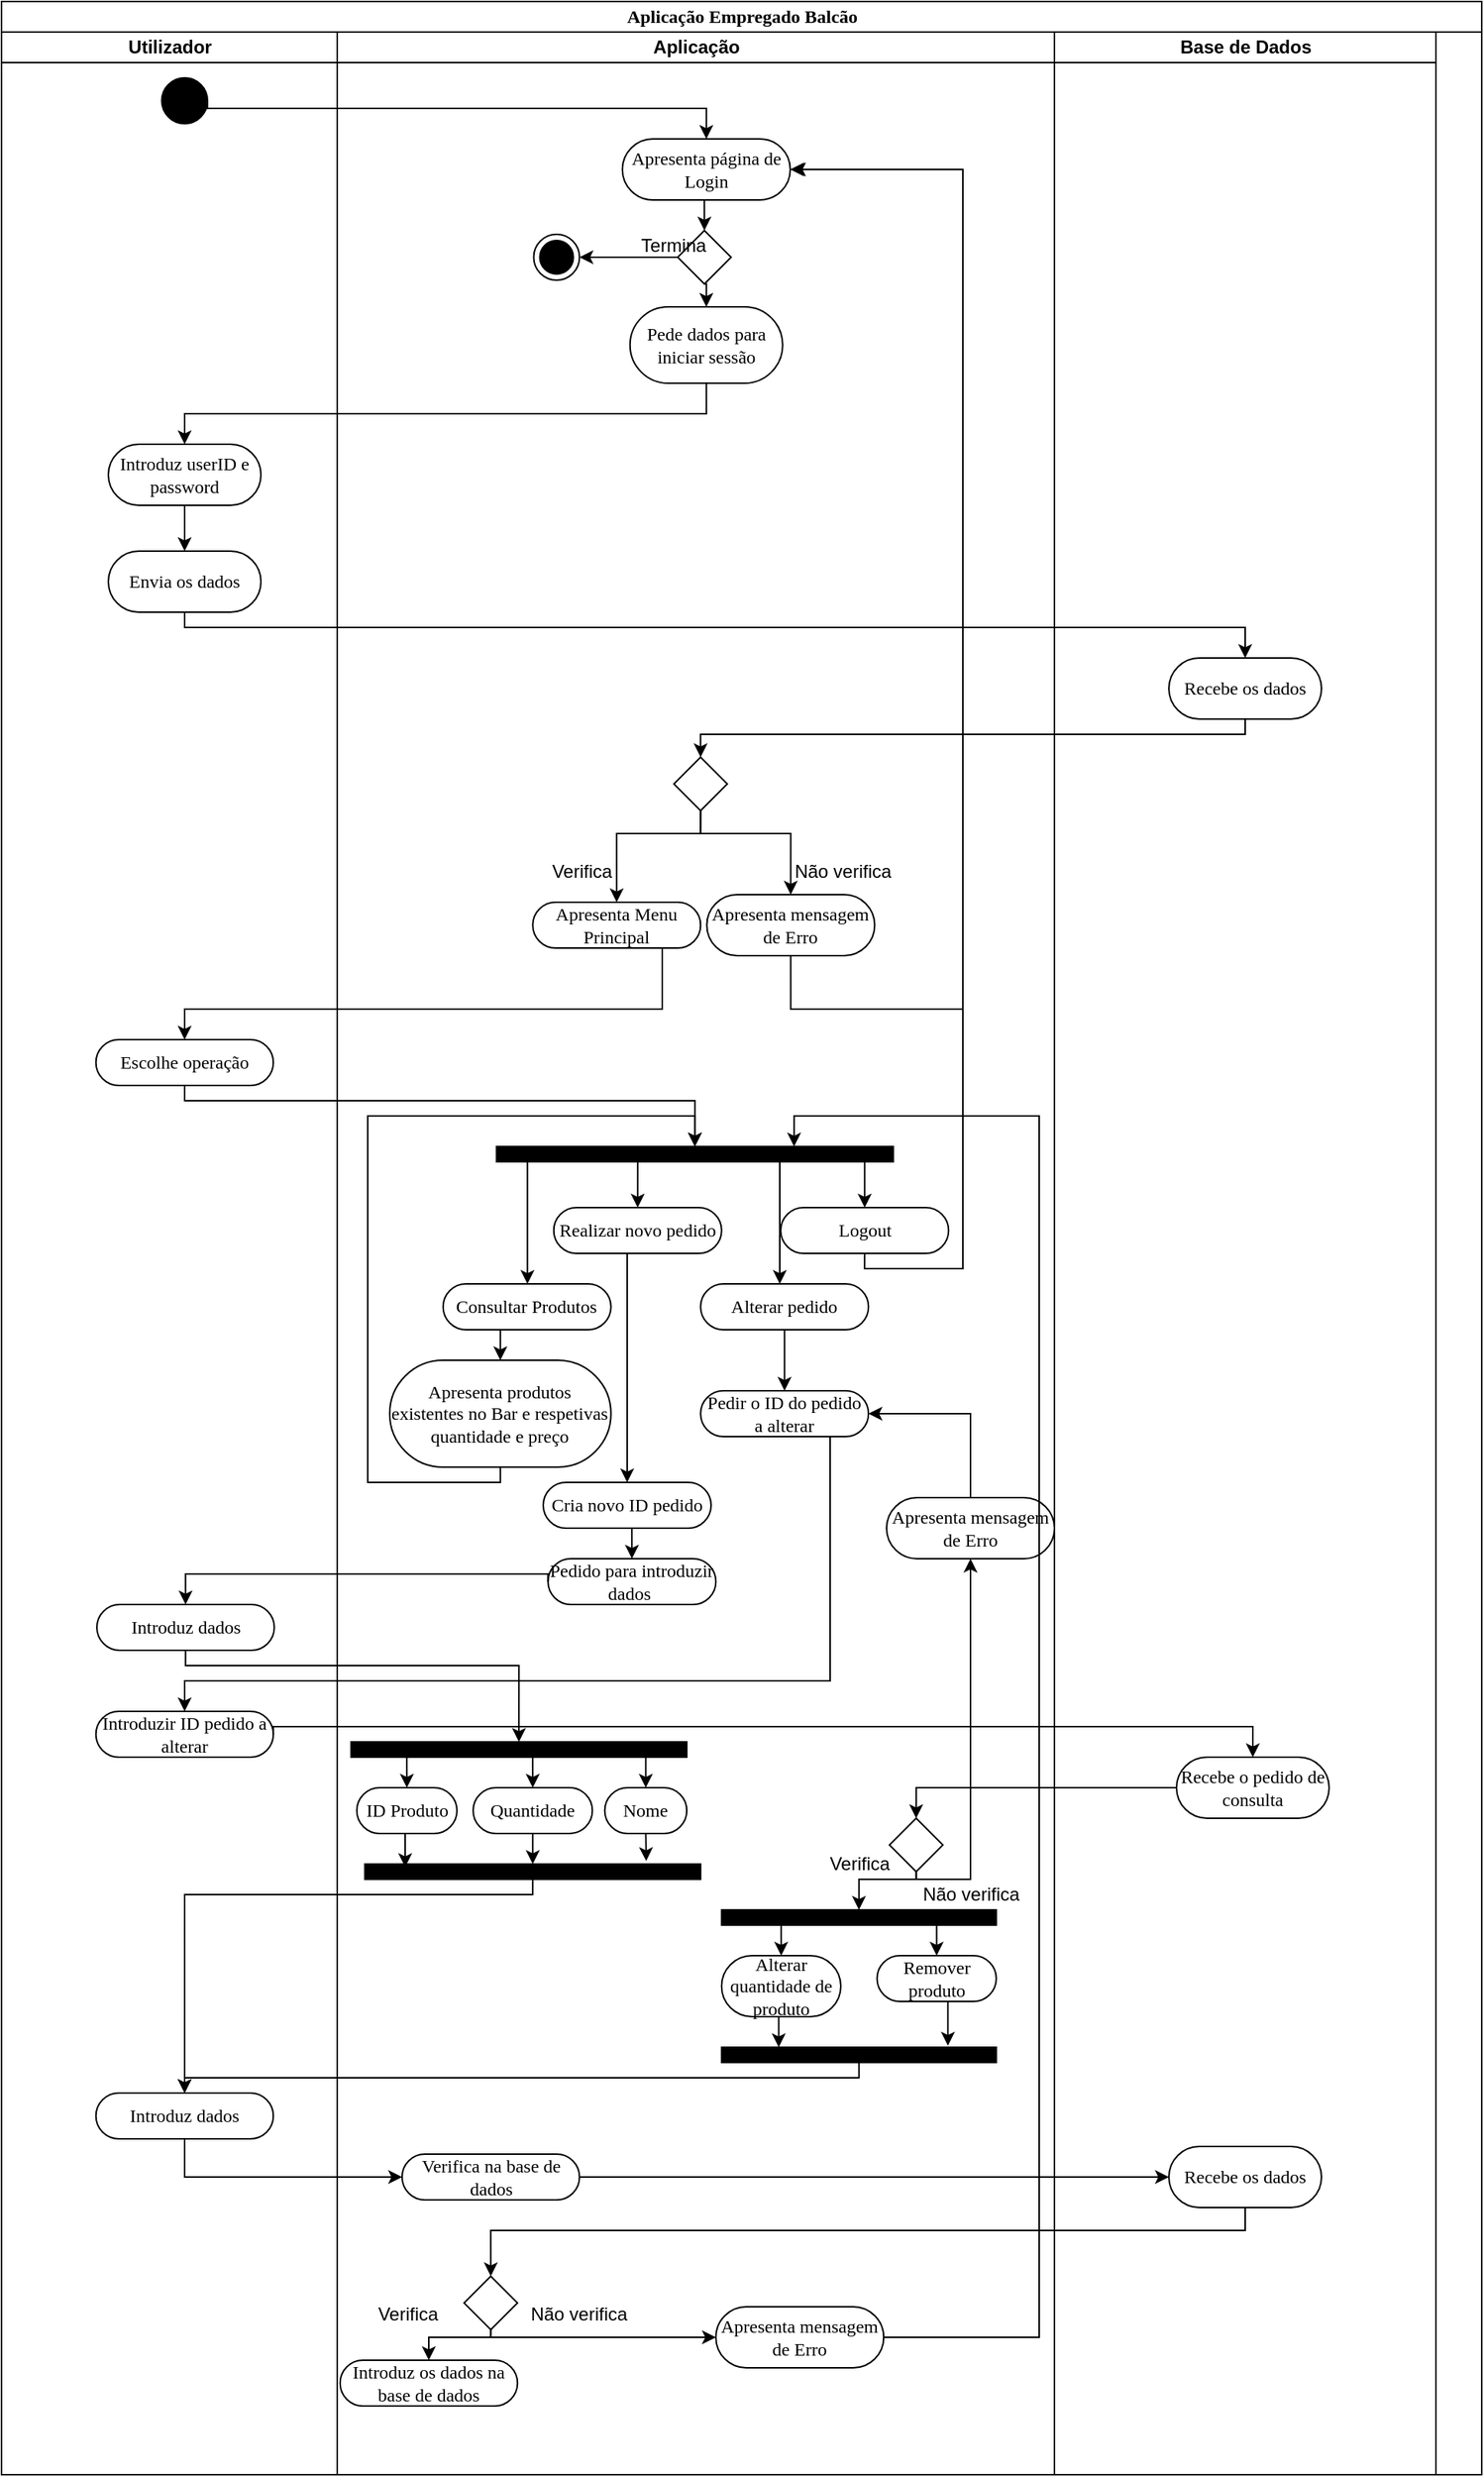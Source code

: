 <mxfile version="16.2.4" type="device"><diagram name="Page-1" id="0783ab3e-0a74-02c8-0abd-f7b4e66b4bec"><mxGraphModel dx="962" dy="1188" grid="1" gridSize="10" guides="1" tooltips="1" connect="1" arrows="1" fold="1" page="1" pageScale="1" pageWidth="850" pageHeight="1100" background="none" math="0" shadow="0"><root><mxCell id="0"/><mxCell id="1" parent="0"/><mxCell id="1c1d494c118603dd-1" value="Aplicação Empregado Balcão" style="swimlane;html=1;childLayout=stackLayout;startSize=20;rounded=0;shadow=0;comic=0;labelBackgroundColor=none;strokeWidth=1;fontFamily=Verdana;fontSize=12;align=center;" parent="1" vertex="1"><mxGeometry x="40" y="20" width="970" height="1620" as="geometry"/></mxCell><mxCell id="1c1d494c118603dd-2" value="Utilizador" style="swimlane;html=1;startSize=20;" parent="1c1d494c118603dd-1" vertex="1"><mxGeometry y="20" width="220" height="1600" as="geometry"/></mxCell><mxCell id="60571a20871a0731-4" value="" style="ellipse;whiteSpace=wrap;html=1;rounded=0;shadow=0;comic=0;labelBackgroundColor=none;strokeWidth=1;fillColor=#000000;fontFamily=Verdana;fontSize=12;align=center;" parent="1c1d494c118603dd-2" vertex="1"><mxGeometry x="105" y="30" width="30" height="30" as="geometry"/></mxCell><mxCell id="WiKaV8xJIfg1n896hCT8-8" style="edgeStyle=orthogonalEdgeStyle;rounded=0;orthogonalLoop=1;jettySize=auto;html=1;exitX=0.5;exitY=1;exitDx=0;exitDy=0;entryX=0.5;entryY=0;entryDx=0;entryDy=0;" edge="1" parent="1c1d494c118603dd-2" source="WiKaV8xJIfg1n896hCT8-2" target="WiKaV8xJIfg1n896hCT8-7"><mxGeometry relative="1" as="geometry"/></mxCell><mxCell id="WiKaV8xJIfg1n896hCT8-2" value="Introduz userID e password" style="rounded=1;whiteSpace=wrap;html=1;shadow=0;comic=0;labelBackgroundColor=none;strokeWidth=1;fontFamily=Verdana;fontSize=12;align=center;arcSize=50;" vertex="1" parent="1c1d494c118603dd-2"><mxGeometry x="70" y="270" width="100" height="40" as="geometry"/></mxCell><mxCell id="WiKaV8xJIfg1n896hCT8-7" value="Envia os dados" style="rounded=1;whiteSpace=wrap;html=1;shadow=0;comic=0;labelBackgroundColor=none;strokeWidth=1;fontFamily=Verdana;fontSize=12;align=center;arcSize=50;" vertex="1" parent="1c1d494c118603dd-2"><mxGeometry x="70" y="340" width="100" height="40" as="geometry"/></mxCell><mxCell id="WiKaV8xJIfg1n896hCT8-70" value="Escolhe operação" style="rounded=1;whiteSpace=wrap;html=1;shadow=0;comic=0;labelBackgroundColor=none;strokeWidth=1;fontFamily=Verdana;fontSize=12;align=center;arcSize=50;" vertex="1" parent="1c1d494c118603dd-2"><mxGeometry x="61.87" y="660" width="116.25" height="30" as="geometry"/></mxCell><mxCell id="WiKaV8xJIfg1n896hCT8-84" value="Introduz dados" style="rounded=1;whiteSpace=wrap;html=1;shadow=0;comic=0;labelBackgroundColor=none;strokeWidth=1;fontFamily=Verdana;fontSize=12;align=center;arcSize=50;" vertex="1" parent="1c1d494c118603dd-2"><mxGeometry x="62.5" y="1030" width="116.25" height="30" as="geometry"/></mxCell><mxCell id="WiKaV8xJIfg1n896hCT8-108" value="Introduzir ID pedido a alterar" style="rounded=1;whiteSpace=wrap;html=1;shadow=0;comic=0;labelBackgroundColor=none;strokeWidth=1;fontFamily=Verdana;fontSize=12;align=center;arcSize=50;" vertex="1" parent="1c1d494c118603dd-2"><mxGeometry x="61.87" y="1100" width="116.25" height="30" as="geometry"/></mxCell><mxCell id="WiKaV8xJIfg1n896hCT8-122" value="Introduz dados" style="rounded=1;whiteSpace=wrap;html=1;shadow=0;comic=0;labelBackgroundColor=none;strokeWidth=1;fontFamily=Verdana;fontSize=12;align=center;arcSize=50;" vertex="1" parent="1c1d494c118603dd-2"><mxGeometry x="61.87" y="1350" width="116.25" height="30" as="geometry"/></mxCell><mxCell id="1c1d494c118603dd-3" value="Aplicação" style="swimlane;html=1;startSize=20;" parent="1c1d494c118603dd-1" vertex="1"><mxGeometry x="220" y="20" width="470" height="1600" as="geometry"/></mxCell><mxCell id="WiKaV8xJIfg1n896hCT8-59" style="edgeStyle=orthogonalEdgeStyle;rounded=0;orthogonalLoop=1;jettySize=auto;html=1;exitX=0.5;exitY=1;exitDx=0;exitDy=0;entryX=0.5;entryY=0;entryDx=0;entryDy=0;" edge="1" parent="1c1d494c118603dd-3" source="60571a20871a0731-8" target="WiKaV8xJIfg1n896hCT8-57"><mxGeometry relative="1" as="geometry"/></mxCell><mxCell id="60571a20871a0731-8" value="Apresenta página de Login" style="rounded=1;whiteSpace=wrap;html=1;shadow=0;comic=0;labelBackgroundColor=none;strokeWidth=1;fontFamily=Verdana;fontSize=12;align=center;arcSize=50;" parent="1c1d494c118603dd-3" vertex="1"><mxGeometry x="186.88" y="70" width="110" height="40" as="geometry"/></mxCell><mxCell id="WiKaV8xJIfg1n896hCT8-1" value="Pede dados para iniciar sessão" style="rounded=1;whiteSpace=wrap;html=1;shadow=0;comic=0;labelBackgroundColor=none;strokeWidth=1;fontFamily=Verdana;fontSize=12;align=center;arcSize=50;" vertex="1" parent="1c1d494c118603dd-3"><mxGeometry x="191.88" y="180" width="100" height="50" as="geometry"/></mxCell><mxCell id="WiKaV8xJIfg1n896hCT8-24" value="Apresenta Menu Principal" style="rounded=1;whiteSpace=wrap;html=1;shadow=0;comic=0;labelBackgroundColor=none;strokeWidth=1;fontFamily=Verdana;fontSize=12;align=center;arcSize=50;" vertex="1" parent="1c1d494c118603dd-3"><mxGeometry x="128.13" y="570" width="110" height="30" as="geometry"/></mxCell><mxCell id="WiKaV8xJIfg1n896hCT8-46" style="edgeStyle=orthogonalEdgeStyle;rounded=0;orthogonalLoop=1;jettySize=auto;html=1;exitX=0.5;exitY=1;exitDx=0;exitDy=0;" edge="1" parent="1c1d494c118603dd-3" source="WiKaV8xJIfg1n896hCT8-26" target="WiKaV8xJIfg1n896hCT8-39"><mxGeometry relative="1" as="geometry"><Array as="points"><mxPoint x="345.63" y="740"/></Array></mxGeometry></mxCell><mxCell id="WiKaV8xJIfg1n896hCT8-47" style="edgeStyle=orthogonalEdgeStyle;rounded=0;orthogonalLoop=1;jettySize=auto;html=1;exitX=0.5;exitY=1;exitDx=0;exitDy=0;" edge="1" parent="1c1d494c118603dd-3" source="WiKaV8xJIfg1n896hCT8-26" target="WiKaV8xJIfg1n896hCT8-40"><mxGeometry relative="1" as="geometry"><Array as="points"><mxPoint x="290" y="740"/></Array></mxGeometry></mxCell><mxCell id="WiKaV8xJIfg1n896hCT8-50" style="edgeStyle=orthogonalEdgeStyle;rounded=0;orthogonalLoop=1;jettySize=auto;html=1;exitX=0.5;exitY=1;exitDx=0;exitDy=0;entryX=0.5;entryY=0;entryDx=0;entryDy=0;" edge="1" parent="1c1d494c118603dd-3" source="WiKaV8xJIfg1n896hCT8-26" target="WiKaV8xJIfg1n896hCT8-37"><mxGeometry relative="1" as="geometry"><Array as="points"><mxPoint x="196.63" y="740"/></Array></mxGeometry></mxCell><mxCell id="WiKaV8xJIfg1n896hCT8-51" style="edgeStyle=orthogonalEdgeStyle;rounded=0;orthogonalLoop=1;jettySize=auto;html=1;exitX=0.5;exitY=1;exitDx=0;exitDy=0;" edge="1" parent="1c1d494c118603dd-3" source="WiKaV8xJIfg1n896hCT8-26" target="WiKaV8xJIfg1n896hCT8-38"><mxGeometry relative="1" as="geometry"><Array as="points"><mxPoint x="124.63" y="740"/></Array></mxGeometry></mxCell><mxCell id="WiKaV8xJIfg1n896hCT8-26" value="" style="whiteSpace=wrap;html=1;rounded=0;shadow=0;comic=0;labelBackgroundColor=none;strokeWidth=1;fillColor=#000000;fontFamily=Verdana;fontSize=12;align=center;rotation=0;" vertex="1" parent="1c1d494c118603dd-3"><mxGeometry x="104.38" y="730" width="260" height="10" as="geometry"/></mxCell><mxCell id="WiKaV8xJIfg1n896hCT8-103" style="edgeStyle=orthogonalEdgeStyle;rounded=0;orthogonalLoop=1;jettySize=auto;html=1;exitX=0.5;exitY=1;exitDx=0;exitDy=0;entryX=0.5;entryY=0;entryDx=0;entryDy=0;" edge="1" parent="1c1d494c118603dd-3" source="WiKaV8xJIfg1n896hCT8-37" target="WiKaV8xJIfg1n896hCT8-101"><mxGeometry relative="1" as="geometry"><Array as="points"><mxPoint x="190" y="800"/></Array></mxGeometry></mxCell><mxCell id="WiKaV8xJIfg1n896hCT8-37" value="Realizar novo pedido" style="rounded=1;whiteSpace=wrap;html=1;shadow=0;comic=0;labelBackgroundColor=none;strokeWidth=1;fontFamily=Verdana;fontSize=12;align=center;arcSize=50;" vertex="1" parent="1c1d494c118603dd-3"><mxGeometry x="141.88" y="770" width="110" height="30" as="geometry"/></mxCell><mxCell id="WiKaV8xJIfg1n896hCT8-82" style="edgeStyle=orthogonalEdgeStyle;rounded=0;orthogonalLoop=1;jettySize=auto;html=1;exitX=0.5;exitY=1;exitDx=0;exitDy=0;entryX=0.5;entryY=0;entryDx=0;entryDy=0;" edge="1" parent="1c1d494c118603dd-3" source="WiKaV8xJIfg1n896hCT8-38" target="WiKaV8xJIfg1n896hCT8-75"><mxGeometry relative="1" as="geometry"/></mxCell><mxCell id="WiKaV8xJIfg1n896hCT8-38" value="Consultar Produtos" style="rounded=1;whiteSpace=wrap;html=1;shadow=0;comic=0;labelBackgroundColor=none;strokeWidth=1;fontFamily=Verdana;fontSize=12;align=center;arcSize=50;" vertex="1" parent="1c1d494c118603dd-3"><mxGeometry x="69.38" y="820" width="110" height="30" as="geometry"/></mxCell><mxCell id="WiKaV8xJIfg1n896hCT8-73" style="edgeStyle=orthogonalEdgeStyle;rounded=0;orthogonalLoop=1;jettySize=auto;html=1;exitX=0.5;exitY=1;exitDx=0;exitDy=0;entryX=1;entryY=0.5;entryDx=0;entryDy=0;" edge="1" parent="1c1d494c118603dd-3" source="WiKaV8xJIfg1n896hCT8-39" target="60571a20871a0731-8"><mxGeometry relative="1" as="geometry"><Array as="points"><mxPoint x="346" y="810"/><mxPoint x="410" y="810"/><mxPoint x="410" y="90"/></Array></mxGeometry></mxCell><mxCell id="WiKaV8xJIfg1n896hCT8-39" value="Logout" style="rounded=1;whiteSpace=wrap;html=1;shadow=0;comic=0;labelBackgroundColor=none;strokeWidth=1;fontFamily=Verdana;fontSize=12;align=center;arcSize=50;" vertex="1" parent="1c1d494c118603dd-3"><mxGeometry x="290.63" y="770" width="110" height="30" as="geometry"/></mxCell><mxCell id="WiKaV8xJIfg1n896hCT8-111" style="edgeStyle=orthogonalEdgeStyle;rounded=0;orthogonalLoop=1;jettySize=auto;html=1;exitX=0.5;exitY=1;exitDx=0;exitDy=0;entryX=0.5;entryY=0;entryDx=0;entryDy=0;" edge="1" parent="1c1d494c118603dd-3" source="WiKaV8xJIfg1n896hCT8-40" target="WiKaV8xJIfg1n896hCT8-109"><mxGeometry relative="1" as="geometry"/></mxCell><mxCell id="WiKaV8xJIfg1n896hCT8-40" value="Alterar pedido" style="rounded=1;whiteSpace=wrap;html=1;shadow=0;comic=0;labelBackgroundColor=none;strokeWidth=1;fontFamily=Verdana;fontSize=12;align=center;arcSize=50;" vertex="1" parent="1c1d494c118603dd-3"><mxGeometry x="238.13" y="820" width="110" height="30" as="geometry"/></mxCell><mxCell id="WiKaV8xJIfg1n896hCT8-14" value="" style="rhombus;whiteSpace=wrap;html=1;" vertex="1" parent="1c1d494c118603dd-3"><mxGeometry x="220.63" y="475" width="35" height="35" as="geometry"/></mxCell><mxCell id="WiKaV8xJIfg1n896hCT8-18" style="edgeStyle=orthogonalEdgeStyle;rounded=0;orthogonalLoop=1;jettySize=auto;html=1;exitX=0.5;exitY=1;exitDx=0;exitDy=0;entryX=0.5;entryY=0;entryDx=0;entryDy=0;" edge="1" parent="1c1d494c118603dd-3" source="WiKaV8xJIfg1n896hCT8-14" target="WiKaV8xJIfg1n896hCT8-24"><mxGeometry relative="1" as="geometry"><mxPoint x="183.13" y="540" as="targetPoint"/><Array as="points"><mxPoint x="238" y="525"/><mxPoint x="183" y="525"/></Array></mxGeometry></mxCell><mxCell id="WiKaV8xJIfg1n896hCT8-20" style="edgeStyle=orthogonalEdgeStyle;rounded=0;orthogonalLoop=1;jettySize=auto;html=1;exitX=0.5;exitY=1;exitDx=0;exitDy=0;entryX=0.5;entryY=0;entryDx=0;entryDy=0;" edge="1" parent="1c1d494c118603dd-3" source="WiKaV8xJIfg1n896hCT8-14" target="WiKaV8xJIfg1n896hCT8-77"><mxGeometry relative="1" as="geometry"><mxPoint x="298.13" y="540" as="targetPoint"/><Array as="points"><mxPoint x="238" y="525"/><mxPoint x="297" y="525"/></Array></mxGeometry></mxCell><mxCell id="WiKaV8xJIfg1n896hCT8-53" value="" style="ellipse;html=1;shape=endState;fillColor=#000000;strokeColor=#000000;" vertex="1" parent="1c1d494c118603dd-3"><mxGeometry x="128.75" y="132.5" width="30" height="30" as="geometry"/></mxCell><mxCell id="WiKaV8xJIfg1n896hCT8-60" style="edgeStyle=orthogonalEdgeStyle;rounded=0;orthogonalLoop=1;jettySize=auto;html=1;exitX=0.5;exitY=1;exitDx=0;exitDy=0;entryX=0.5;entryY=0;entryDx=0;entryDy=0;" edge="1" parent="1c1d494c118603dd-3" source="WiKaV8xJIfg1n896hCT8-57" target="WiKaV8xJIfg1n896hCT8-1"><mxGeometry relative="1" as="geometry"/></mxCell><mxCell id="WiKaV8xJIfg1n896hCT8-61" style="edgeStyle=orthogonalEdgeStyle;rounded=0;orthogonalLoop=1;jettySize=auto;html=1;exitX=0;exitY=0.5;exitDx=0;exitDy=0;entryX=1;entryY=0.5;entryDx=0;entryDy=0;" edge="1" parent="1c1d494c118603dd-3" source="WiKaV8xJIfg1n896hCT8-57" target="WiKaV8xJIfg1n896hCT8-53"><mxGeometry relative="1" as="geometry"/></mxCell><mxCell id="WiKaV8xJIfg1n896hCT8-57" value="" style="rhombus;whiteSpace=wrap;html=1;" vertex="1" parent="1c1d494c118603dd-3"><mxGeometry x="223.13" y="130" width="35" height="35" as="geometry"/></mxCell><mxCell id="WiKaV8xJIfg1n896hCT8-85" style="edgeStyle=orthogonalEdgeStyle;rounded=0;orthogonalLoop=1;jettySize=auto;html=1;exitX=0.5;exitY=1;exitDx=0;exitDy=0;entryX=0.5;entryY=0;entryDx=0;entryDy=0;" edge="1" parent="1c1d494c118603dd-3" source="WiKaV8xJIfg1n896hCT8-75" target="WiKaV8xJIfg1n896hCT8-26"><mxGeometry relative="1" as="geometry"><Array as="points"><mxPoint x="107" y="950"/><mxPoint x="20" y="950"/><mxPoint x="20" y="710"/><mxPoint x="234" y="710"/></Array></mxGeometry></mxCell><mxCell id="WiKaV8xJIfg1n896hCT8-75" value="Apresenta produtos existentes no Bar e respetivas quantidade e preço" style="rounded=1;whiteSpace=wrap;html=1;shadow=0;comic=0;labelBackgroundColor=none;strokeWidth=1;fontFamily=Verdana;fontSize=12;align=center;arcSize=50;" vertex="1" parent="1c1d494c118603dd-3"><mxGeometry x="34.38" y="870" width="145" height="70" as="geometry"/></mxCell><mxCell id="WiKaV8xJIfg1n896hCT8-80" style="edgeStyle=orthogonalEdgeStyle;rounded=0;orthogonalLoop=1;jettySize=auto;html=1;exitX=0.5;exitY=1;exitDx=0;exitDy=0;" edge="1" parent="1c1d494c118603dd-3" source="WiKaV8xJIfg1n896hCT8-77"><mxGeometry relative="1" as="geometry"><mxPoint x="298" y="90" as="targetPoint"/><Array as="points"><mxPoint x="298" y="640"/><mxPoint x="410" y="640"/><mxPoint x="410" y="90"/></Array></mxGeometry></mxCell><mxCell id="WiKaV8xJIfg1n896hCT8-77" value="Apresenta mensagem de Erro" style="rounded=1;whiteSpace=wrap;html=1;shadow=0;comic=0;labelBackgroundColor=none;strokeWidth=1;fontFamily=Verdana;fontSize=12;align=center;arcSize=50;" vertex="1" parent="1c1d494c118603dd-3"><mxGeometry x="242.19" y="565" width="110" height="40" as="geometry"/></mxCell><mxCell id="WiKaV8xJIfg1n896hCT8-95" style="edgeStyle=orthogonalEdgeStyle;rounded=0;orthogonalLoop=1;jettySize=auto;html=1;exitX=0.5;exitY=1;exitDx=0;exitDy=0;entryX=0.5;entryY=0;entryDx=0;entryDy=0;" edge="1" parent="1c1d494c118603dd-3" source="WiKaV8xJIfg1n896hCT8-91" target="WiKaV8xJIfg1n896hCT8-92"><mxGeometry relative="1" as="geometry"><Array as="points"><mxPoint x="46.07" y="1130"/></Array></mxGeometry></mxCell><mxCell id="WiKaV8xJIfg1n896hCT8-96" style="edgeStyle=orthogonalEdgeStyle;rounded=0;orthogonalLoop=1;jettySize=auto;html=1;exitX=0.5;exitY=1;exitDx=0;exitDy=0;entryX=0.5;entryY=0;entryDx=0;entryDy=0;" edge="1" parent="1c1d494c118603dd-3" source="WiKaV8xJIfg1n896hCT8-91" target="WiKaV8xJIfg1n896hCT8-94"><mxGeometry relative="1" as="geometry"><Array as="points"><mxPoint x="202.07" y="1130"/></Array></mxGeometry></mxCell><mxCell id="WiKaV8xJIfg1n896hCT8-97" style="edgeStyle=orthogonalEdgeStyle;rounded=0;orthogonalLoop=1;jettySize=auto;html=1;exitX=0.5;exitY=1;exitDx=0;exitDy=0;entryX=0.5;entryY=0;entryDx=0;entryDy=0;" edge="1" parent="1c1d494c118603dd-3" source="WiKaV8xJIfg1n896hCT8-91" target="WiKaV8xJIfg1n896hCT8-93"><mxGeometry relative="1" as="geometry"/></mxCell><mxCell id="WiKaV8xJIfg1n896hCT8-91" value="" style="whiteSpace=wrap;html=1;rounded=0;shadow=0;comic=0;labelBackgroundColor=none;strokeWidth=1;fillColor=#000000;fontFamily=Verdana;fontSize=12;align=center;rotation=0;" vertex="1" parent="1c1d494c118603dd-3"><mxGeometry x="9.07" y="1120" width="220" height="10" as="geometry"/></mxCell><mxCell id="WiKaV8xJIfg1n896hCT8-127" style="edgeStyle=orthogonalEdgeStyle;rounded=0;orthogonalLoop=1;jettySize=auto;html=1;exitX=0.5;exitY=1;exitDx=0;exitDy=0;entryX=0.12;entryY=0.2;entryDx=0;entryDy=0;entryPerimeter=0;" edge="1" parent="1c1d494c118603dd-3" source="WiKaV8xJIfg1n896hCT8-92" target="WiKaV8xJIfg1n896hCT8-126"><mxGeometry relative="1" as="geometry"><Array as="points"><mxPoint x="44.44" y="1180"/></Array></mxGeometry></mxCell><mxCell id="WiKaV8xJIfg1n896hCT8-92" value="ID Produto" style="rounded=1;whiteSpace=wrap;html=1;shadow=0;comic=0;labelBackgroundColor=none;strokeWidth=1;fontFamily=Verdana;fontSize=12;align=center;arcSize=50;" vertex="1" parent="1c1d494c118603dd-3"><mxGeometry x="12.83" y="1150" width="65.62" height="30" as="geometry"/></mxCell><mxCell id="WiKaV8xJIfg1n896hCT8-93" value="Quantidade" style="rounded=1;whiteSpace=wrap;html=1;shadow=0;comic=0;labelBackgroundColor=none;strokeWidth=1;fontFamily=Verdana;fontSize=12;align=center;arcSize=50;" vertex="1" parent="1c1d494c118603dd-3"><mxGeometry x="89.07" y="1150" width="78.12" height="30" as="geometry"/></mxCell><mxCell id="WiKaV8xJIfg1n896hCT8-128" style="edgeStyle=orthogonalEdgeStyle;rounded=0;orthogonalLoop=1;jettySize=auto;html=1;exitX=0.5;exitY=1;exitDx=0;exitDy=0;entryX=0.838;entryY=-0.2;entryDx=0;entryDy=0;entryPerimeter=0;" edge="1" parent="1c1d494c118603dd-3" source="WiKaV8xJIfg1n896hCT8-94" target="WiKaV8xJIfg1n896hCT8-126"><mxGeometry relative="1" as="geometry"/></mxCell><mxCell id="WiKaV8xJIfg1n896hCT8-94" value="Nome" style="rounded=1;whiteSpace=wrap;html=1;shadow=0;comic=0;labelBackgroundColor=none;strokeWidth=1;fontFamily=Verdana;fontSize=12;align=center;arcSize=50;" vertex="1" parent="1c1d494c118603dd-3"><mxGeometry x="175.33" y="1150" width="53.74" height="30" as="geometry"/></mxCell><mxCell id="WiKaV8xJIfg1n896hCT8-104" style="edgeStyle=orthogonalEdgeStyle;rounded=0;orthogonalLoop=1;jettySize=auto;html=1;exitX=0.5;exitY=1;exitDx=0;exitDy=0;entryX=0.5;entryY=0;entryDx=0;entryDy=0;" edge="1" parent="1c1d494c118603dd-3" source="WiKaV8xJIfg1n896hCT8-101" target="WiKaV8xJIfg1n896hCT8-102"><mxGeometry relative="1" as="geometry"/></mxCell><mxCell id="WiKaV8xJIfg1n896hCT8-101" value="Cria novo ID pedido" style="rounded=1;whiteSpace=wrap;html=1;shadow=0;comic=0;labelBackgroundColor=none;strokeWidth=1;fontFamily=Verdana;fontSize=12;align=center;arcSize=50;" vertex="1" parent="1c1d494c118603dd-3"><mxGeometry x="135" y="950" width="110" height="30" as="geometry"/></mxCell><mxCell id="WiKaV8xJIfg1n896hCT8-102" value="Pedido para introduzir dados&amp;nbsp;" style="rounded=1;whiteSpace=wrap;html=1;shadow=0;comic=0;labelBackgroundColor=none;strokeWidth=1;fontFamily=Verdana;fontSize=12;align=center;arcSize=50;" vertex="1" parent="1c1d494c118603dd-3"><mxGeometry x="138.13" y="1000" width="110" height="30" as="geometry"/></mxCell><mxCell id="WiKaV8xJIfg1n896hCT8-109" value="Pedir o ID do pedido a alterar" style="rounded=1;whiteSpace=wrap;html=1;shadow=0;comic=0;labelBackgroundColor=none;strokeWidth=1;fontFamily=Verdana;fontSize=12;align=center;arcSize=50;" vertex="1" parent="1c1d494c118603dd-3"><mxGeometry x="238.13" y="890" width="110" height="30" as="geometry"/></mxCell><mxCell id="WiKaV8xJIfg1n896hCT8-120" style="edgeStyle=orthogonalEdgeStyle;rounded=0;orthogonalLoop=1;jettySize=auto;html=1;exitX=0.25;exitY=1;exitDx=0;exitDy=0;entryX=0.5;entryY=0;entryDx=0;entryDy=0;" edge="1" parent="1c1d494c118603dd-3" source="WiKaV8xJIfg1n896hCT8-114" target="WiKaV8xJIfg1n896hCT8-118"><mxGeometry relative="1" as="geometry"/></mxCell><mxCell id="WiKaV8xJIfg1n896hCT8-121" style="edgeStyle=orthogonalEdgeStyle;rounded=0;orthogonalLoop=1;jettySize=auto;html=1;exitX=0.75;exitY=1;exitDx=0;exitDy=0;entryX=0.5;entryY=0;entryDx=0;entryDy=0;" edge="1" parent="1c1d494c118603dd-3" source="WiKaV8xJIfg1n896hCT8-114" target="WiKaV8xJIfg1n896hCT8-119"><mxGeometry relative="1" as="geometry"><Array as="points"><mxPoint x="393.25" y="1240"/></Array></mxGeometry></mxCell><mxCell id="WiKaV8xJIfg1n896hCT8-114" value="" style="whiteSpace=wrap;html=1;rounded=0;shadow=0;comic=0;labelBackgroundColor=none;strokeWidth=1;fillColor=#000000;fontFamily=Verdana;fontSize=12;align=center;rotation=0;" vertex="1" parent="1c1d494c118603dd-3"><mxGeometry x="251.88" y="1230" width="180" height="10" as="geometry"/></mxCell><mxCell id="WiKaV8xJIfg1n896hCT8-131" style="edgeStyle=orthogonalEdgeStyle;rounded=0;orthogonalLoop=1;jettySize=auto;html=1;exitX=0.5;exitY=1;exitDx=0;exitDy=0;entryX=0.208;entryY=0;entryDx=0;entryDy=0;entryPerimeter=0;" edge="1" parent="1c1d494c118603dd-3" source="WiKaV8xJIfg1n896hCT8-118" target="WiKaV8xJIfg1n896hCT8-130"><mxGeometry relative="1" as="geometry"/></mxCell><mxCell id="WiKaV8xJIfg1n896hCT8-118" value="Alterar quantidade de produto" style="rounded=1;whiteSpace=wrap;html=1;shadow=0;comic=0;labelBackgroundColor=none;strokeWidth=1;fontFamily=Verdana;fontSize=12;align=center;arcSize=50;" vertex="1" parent="1c1d494c118603dd-3"><mxGeometry x="251.88" y="1260" width="78.12" height="40" as="geometry"/></mxCell><mxCell id="WiKaV8xJIfg1n896hCT8-132" style="edgeStyle=orthogonalEdgeStyle;rounded=0;orthogonalLoop=1;jettySize=auto;html=1;exitX=0.5;exitY=1;exitDx=0;exitDy=0;entryX=0.824;entryY=-0.1;entryDx=0;entryDy=0;entryPerimeter=0;" edge="1" parent="1c1d494c118603dd-3" source="WiKaV8xJIfg1n896hCT8-119" target="WiKaV8xJIfg1n896hCT8-130"><mxGeometry relative="1" as="geometry"/></mxCell><mxCell id="WiKaV8xJIfg1n896hCT8-119" value="Remover produto" style="rounded=1;whiteSpace=wrap;html=1;shadow=0;comic=0;labelBackgroundColor=none;strokeWidth=1;fontFamily=Verdana;fontSize=12;align=center;arcSize=50;" vertex="1" parent="1c1d494c118603dd-3"><mxGeometry x="353.76" y="1260" width="78.12" height="30" as="geometry"/></mxCell><mxCell id="WiKaV8xJIfg1n896hCT8-126" value="" style="whiteSpace=wrap;html=1;rounded=0;shadow=0;comic=0;labelBackgroundColor=none;strokeWidth=1;fillColor=#000000;fontFamily=Verdana;fontSize=12;align=center;rotation=0;" vertex="1" parent="1c1d494c118603dd-3"><mxGeometry x="18.13" y="1200" width="220" height="10" as="geometry"/></mxCell><mxCell id="WiKaV8xJIfg1n896hCT8-124" style="edgeStyle=orthogonalEdgeStyle;rounded=0;orthogonalLoop=1;jettySize=auto;html=1;exitX=0.5;exitY=1;exitDx=0;exitDy=0;entryX=0.5;entryY=0;entryDx=0;entryDy=0;" edge="1" parent="1c1d494c118603dd-3" source="WiKaV8xJIfg1n896hCT8-93" target="WiKaV8xJIfg1n896hCT8-126"><mxGeometry relative="1" as="geometry"><mxPoint x="128.44" y="1250" as="targetPoint"/></mxGeometry></mxCell><mxCell id="WiKaV8xJIfg1n896hCT8-130" value="" style="whiteSpace=wrap;html=1;rounded=0;shadow=0;comic=0;labelBackgroundColor=none;strokeWidth=1;fillColor=#000000;fontFamily=Verdana;fontSize=12;align=center;rotation=0;" vertex="1" parent="1c1d494c118603dd-3"><mxGeometry x="251.88" y="1320" width="180" height="10" as="geometry"/></mxCell><mxCell id="WiKaV8xJIfg1n896hCT8-138" value="Não verifica" style="text;html=1;align=center;verticalAlign=middle;resizable=0;points=[];autosize=1;strokeColor=none;fillColor=none;" vertex="1" parent="1c1d494c118603dd-3"><mxGeometry x="290.63" y="540" width="80" height="20" as="geometry"/></mxCell><mxCell id="WiKaV8xJIfg1n896hCT8-139" value="Verifica" style="text;html=1;align=center;verticalAlign=middle;resizable=0;points=[];autosize=1;strokeColor=none;fillColor=none;" vertex="1" parent="1c1d494c118603dd-3"><mxGeometry x="135" y="540" width="50" height="20" as="geometry"/></mxCell><mxCell id="WiKaV8xJIfg1n896hCT8-150" style="edgeStyle=orthogonalEdgeStyle;rounded=0;orthogonalLoop=1;jettySize=auto;html=1;exitX=0.5;exitY=1;exitDx=0;exitDy=0;entryX=0.5;entryY=0;entryDx=0;entryDy=0;" edge="1" parent="1c1d494c118603dd-3" source="WiKaV8xJIfg1n896hCT8-137" target="WiKaV8xJIfg1n896hCT8-114"><mxGeometry relative="1" as="geometry"><Array as="points"><mxPoint x="379.25" y="1210"/><mxPoint x="342.25" y="1210"/></Array></mxGeometry></mxCell><mxCell id="WiKaV8xJIfg1n896hCT8-170" style="edgeStyle=orthogonalEdgeStyle;rounded=0;orthogonalLoop=1;jettySize=auto;html=1;exitX=0.5;exitY=1;exitDx=0;exitDy=0;entryX=0.5;entryY=1;entryDx=0;entryDy=0;" edge="1" parent="1c1d494c118603dd-3" source="WiKaV8xJIfg1n896hCT8-137" target="WiKaV8xJIfg1n896hCT8-169"><mxGeometry relative="1" as="geometry"><Array as="points"><mxPoint x="379" y="1210"/><mxPoint x="415" y="1210"/></Array></mxGeometry></mxCell><mxCell id="WiKaV8xJIfg1n896hCT8-137" value="" style="rhombus;whiteSpace=wrap;html=1;" vertex="1" parent="1c1d494c118603dd-3"><mxGeometry x="361.88" y="1170" width="35" height="35" as="geometry"/></mxCell><mxCell id="WiKaV8xJIfg1n896hCT8-148" value="Não verifica" style="text;html=1;align=center;verticalAlign=middle;resizable=0;points=[];autosize=1;strokeColor=none;fillColor=none;" vertex="1" parent="1c1d494c118603dd-3"><mxGeometry x="375" y="1210" width="80" height="20" as="geometry"/></mxCell><mxCell id="WiKaV8xJIfg1n896hCT8-146" value="Verifica" style="text;html=1;align=center;verticalAlign=middle;resizable=0;points=[];autosize=1;strokeColor=none;fillColor=none;" vertex="1" parent="1c1d494c118603dd-3"><mxGeometry x="316.88" y="1190" width="50" height="20" as="geometry"/></mxCell><mxCell id="WiKaV8xJIfg1n896hCT8-161" value="Verifica na base de dados" style="rounded=1;whiteSpace=wrap;html=1;shadow=0;comic=0;labelBackgroundColor=none;strokeWidth=1;fontFamily=Verdana;fontSize=12;align=center;arcSize=50;" vertex="1" parent="1c1d494c118603dd-3"><mxGeometry x="42.5" y="1390" width="116.25" height="30" as="geometry"/></mxCell><mxCell id="WiKaV8xJIfg1n896hCT8-168" style="edgeStyle=orthogonalEdgeStyle;rounded=0;orthogonalLoop=1;jettySize=auto;html=1;exitX=0.5;exitY=1;exitDx=0;exitDy=0;entryX=0.5;entryY=0;entryDx=0;entryDy=0;" edge="1" parent="1c1d494c118603dd-3" source="WiKaV8xJIfg1n896hCT8-164" target="WiKaV8xJIfg1n896hCT8-167"><mxGeometry relative="1" as="geometry"><Array as="points"><mxPoint x="101" y="1510"/><mxPoint x="60" y="1510"/></Array></mxGeometry></mxCell><mxCell id="WiKaV8xJIfg1n896hCT8-179" style="edgeStyle=orthogonalEdgeStyle;rounded=0;orthogonalLoop=1;jettySize=auto;html=1;exitX=0.5;exitY=1;exitDx=0;exitDy=0;" edge="1" parent="1c1d494c118603dd-3" source="WiKaV8xJIfg1n896hCT8-164" target="WiKaV8xJIfg1n896hCT8-178"><mxGeometry relative="1" as="geometry"><Array as="points"><mxPoint x="101" y="1510"/></Array></mxGeometry></mxCell><mxCell id="WiKaV8xJIfg1n896hCT8-164" value="" style="rhombus;whiteSpace=wrap;html=1;" vertex="1" parent="1c1d494c118603dd-3"><mxGeometry x="83.13" y="1470" width="35" height="35" as="geometry"/></mxCell><mxCell id="WiKaV8xJIfg1n896hCT8-165" value="Verifica" style="text;html=1;align=center;verticalAlign=middle;resizable=0;points=[];autosize=1;strokeColor=none;fillColor=none;" vertex="1" parent="1c1d494c118603dd-3"><mxGeometry x="20.64" y="1485" width="50" height="20" as="geometry"/></mxCell><mxCell id="WiKaV8xJIfg1n896hCT8-167" value="Introduz os dados na base de dados" style="rounded=1;whiteSpace=wrap;html=1;shadow=0;comic=0;labelBackgroundColor=none;strokeWidth=1;fontFamily=Verdana;fontSize=12;align=center;arcSize=50;" vertex="1" parent="1c1d494c118603dd-3"><mxGeometry x="1.88" y="1525" width="116.25" height="30" as="geometry"/></mxCell><mxCell id="WiKaV8xJIfg1n896hCT8-171" style="edgeStyle=orthogonalEdgeStyle;rounded=0;orthogonalLoop=1;jettySize=auto;html=1;exitX=0.5;exitY=0;exitDx=0;exitDy=0;entryX=1;entryY=0.5;entryDx=0;entryDy=0;" edge="1" parent="1c1d494c118603dd-3" source="WiKaV8xJIfg1n896hCT8-169" target="WiKaV8xJIfg1n896hCT8-109"><mxGeometry relative="1" as="geometry"/></mxCell><mxCell id="WiKaV8xJIfg1n896hCT8-169" value="Apresenta mensagem de Erro" style="rounded=1;whiteSpace=wrap;html=1;shadow=0;comic=0;labelBackgroundColor=none;strokeWidth=1;fontFamily=Verdana;fontSize=12;align=center;arcSize=50;" vertex="1" parent="1c1d494c118603dd-3"><mxGeometry x="360.0" y="960" width="110" height="40" as="geometry"/></mxCell><mxCell id="WiKaV8xJIfg1n896hCT8-177" value="Não verifica" style="text;html=1;align=center;verticalAlign=middle;resizable=0;points=[];autosize=1;strokeColor=none;fillColor=none;" vertex="1" parent="1c1d494c118603dd-3"><mxGeometry x="118.13" y="1485" width="80" height="20" as="geometry"/></mxCell><mxCell id="WiKaV8xJIfg1n896hCT8-180" style="edgeStyle=orthogonalEdgeStyle;rounded=0;orthogonalLoop=1;jettySize=auto;html=1;exitX=1;exitY=0.5;exitDx=0;exitDy=0;entryX=0.75;entryY=0;entryDx=0;entryDy=0;" edge="1" parent="1c1d494c118603dd-3" source="WiKaV8xJIfg1n896hCT8-178" target="WiKaV8xJIfg1n896hCT8-26"><mxGeometry relative="1" as="geometry"><Array as="points"><mxPoint x="460" y="1510"/><mxPoint x="460" y="710"/><mxPoint x="299" y="710"/></Array></mxGeometry></mxCell><mxCell id="WiKaV8xJIfg1n896hCT8-178" value="Apresenta mensagem de Erro" style="rounded=1;whiteSpace=wrap;html=1;shadow=0;comic=0;labelBackgroundColor=none;strokeWidth=1;fontFamily=Verdana;fontSize=12;align=center;arcSize=50;" vertex="1" parent="1c1d494c118603dd-3"><mxGeometry x="248.13" y="1490" width="110" height="40" as="geometry"/></mxCell><mxCell id="1c1d494c118603dd-4" value="Base de Dados" style="swimlane;html=1;startSize=20;" parent="1c1d494c118603dd-1" vertex="1"><mxGeometry x="690" y="20" width="250" height="1600" as="geometry"/></mxCell><mxCell id="WiKaV8xJIfg1n896hCT8-6" value="Recebe os dados" style="rounded=1;whiteSpace=wrap;html=1;shadow=0;comic=0;labelBackgroundColor=none;strokeWidth=1;fontFamily=Verdana;fontSize=12;align=center;arcSize=50;" vertex="1" parent="1c1d494c118603dd-4"><mxGeometry x="75" y="410" width="100" height="40" as="geometry"/></mxCell><mxCell id="WiKaV8xJIfg1n896hCT8-136" value="Recebe o pedido de consulta" style="rounded=1;whiteSpace=wrap;html=1;shadow=0;comic=0;labelBackgroundColor=none;strokeWidth=1;fontFamily=Verdana;fontSize=12;align=center;arcSize=50;" vertex="1" parent="1c1d494c118603dd-4"><mxGeometry x="80" y="1130" width="100" height="40" as="geometry"/></mxCell><mxCell id="WiKaV8xJIfg1n896hCT8-162" value="Recebe os dados" style="rounded=1;whiteSpace=wrap;html=1;shadow=0;comic=0;labelBackgroundColor=none;strokeWidth=1;fontFamily=Verdana;fontSize=12;align=center;arcSize=50;" vertex="1" parent="1c1d494c118603dd-4"><mxGeometry x="75" y="1385" width="100" height="40" as="geometry"/></mxCell><mxCell id="WiKaV8xJIfg1n896hCT8-5" style="edgeStyle=orthogonalEdgeStyle;rounded=0;orthogonalLoop=1;jettySize=auto;html=1;exitX=1;exitY=0.5;exitDx=0;exitDy=0;entryX=0.5;entryY=0;entryDx=0;entryDy=0;" edge="1" parent="1c1d494c118603dd-1" source="60571a20871a0731-4" target="60571a20871a0731-8"><mxGeometry relative="1" as="geometry"><mxPoint x="510" y="80" as="targetPoint"/><Array as="points"><mxPoint x="135" y="70"/><mxPoint x="462" y="70"/></Array></mxGeometry></mxCell><mxCell id="WiKaV8xJIfg1n896hCT8-71" style="edgeStyle=orthogonalEdgeStyle;rounded=0;orthogonalLoop=1;jettySize=auto;html=1;exitX=0.5;exitY=1;exitDx=0;exitDy=0;entryX=0.5;entryY=0;entryDx=0;entryDy=0;" edge="1" parent="1c1d494c118603dd-1" source="WiKaV8xJIfg1n896hCT8-24" target="WiKaV8xJIfg1n896hCT8-70"><mxGeometry relative="1" as="geometry"><Array as="points"><mxPoint x="433" y="660"/><mxPoint x="120" y="660"/></Array></mxGeometry></mxCell><mxCell id="WiKaV8xJIfg1n896hCT8-81" style="edgeStyle=orthogonalEdgeStyle;rounded=0;orthogonalLoop=1;jettySize=auto;html=1;exitX=0.5;exitY=1;exitDx=0;exitDy=0;entryX=0.5;entryY=0;entryDx=0;entryDy=0;" edge="1" parent="1c1d494c118603dd-1" source="WiKaV8xJIfg1n896hCT8-70" target="WiKaV8xJIfg1n896hCT8-26"><mxGeometry relative="1" as="geometry"><Array as="points"><mxPoint x="120" y="720"/><mxPoint x="454" y="720"/></Array></mxGeometry></mxCell><mxCell id="WiKaV8xJIfg1n896hCT8-112" style="edgeStyle=orthogonalEdgeStyle;rounded=0;orthogonalLoop=1;jettySize=auto;html=1;exitX=0.5;exitY=1;exitDx=0;exitDy=0;" edge="1" parent="1c1d494c118603dd-1" source="WiKaV8xJIfg1n896hCT8-109" target="WiKaV8xJIfg1n896hCT8-108"><mxGeometry relative="1" as="geometry"><Array as="points"><mxPoint x="543" y="940"/><mxPoint x="543" y="1100"/><mxPoint x="120" y="1100"/></Array></mxGeometry></mxCell><mxCell id="WiKaV8xJIfg1n896hCT8-140" style="edgeStyle=orthogonalEdgeStyle;rounded=0;orthogonalLoop=1;jettySize=auto;html=1;exitX=0.5;exitY=1;exitDx=0;exitDy=0;entryX=0.5;entryY=0;entryDx=0;entryDy=0;" edge="1" parent="1c1d494c118603dd-1" source="WiKaV8xJIfg1n896hCT8-1" target="WiKaV8xJIfg1n896hCT8-2"><mxGeometry relative="1" as="geometry"/></mxCell><mxCell id="WiKaV8xJIfg1n896hCT8-141" style="edgeStyle=orthogonalEdgeStyle;rounded=0;orthogonalLoop=1;jettySize=auto;html=1;exitX=0.5;exitY=1;exitDx=0;exitDy=0;entryX=0.5;entryY=0;entryDx=0;entryDy=0;" edge="1" parent="1c1d494c118603dd-1" source="WiKaV8xJIfg1n896hCT8-7" target="WiKaV8xJIfg1n896hCT8-6"><mxGeometry relative="1" as="geometry"><Array as="points"><mxPoint x="120" y="410"/><mxPoint x="815" y="410"/></Array></mxGeometry></mxCell><mxCell id="WiKaV8xJIfg1n896hCT8-152" style="edgeStyle=orthogonalEdgeStyle;rounded=0;orthogonalLoop=1;jettySize=auto;html=1;exitX=0.5;exitY=1;exitDx=0;exitDy=0;entryX=0.5;entryY=0;entryDx=0;entryDy=0;" edge="1" parent="1c1d494c118603dd-1" source="WiKaV8xJIfg1n896hCT8-6" target="WiKaV8xJIfg1n896hCT8-14"><mxGeometry relative="1" as="geometry"><Array as="points"><mxPoint x="815" y="480"/><mxPoint x="458" y="480"/></Array></mxGeometry></mxCell><mxCell id="WiKaV8xJIfg1n896hCT8-153" style="edgeStyle=orthogonalEdgeStyle;rounded=0;orthogonalLoop=1;jettySize=auto;html=1;exitX=0;exitY=0.5;exitDx=0;exitDy=0;entryX=0.5;entryY=0;entryDx=0;entryDy=0;" edge="1" parent="1c1d494c118603dd-1" source="WiKaV8xJIfg1n896hCT8-102" target="WiKaV8xJIfg1n896hCT8-84"><mxGeometry relative="1" as="geometry"><Array as="points"><mxPoint x="358" y="1030"/><mxPoint x="121" y="1030"/></Array></mxGeometry></mxCell><mxCell id="WiKaV8xJIfg1n896hCT8-154" style="edgeStyle=orthogonalEdgeStyle;rounded=0;orthogonalLoop=1;jettySize=auto;html=1;exitX=0.5;exitY=1;exitDx=0;exitDy=0;entryX=0.5;entryY=0;entryDx=0;entryDy=0;" edge="1" parent="1c1d494c118603dd-1" source="WiKaV8xJIfg1n896hCT8-84" target="WiKaV8xJIfg1n896hCT8-91"><mxGeometry relative="1" as="geometry"><Array as="points"><mxPoint x="121" y="1090"/><mxPoint x="339" y="1090"/></Array></mxGeometry></mxCell><mxCell id="WiKaV8xJIfg1n896hCT8-155" style="edgeStyle=orthogonalEdgeStyle;rounded=0;orthogonalLoop=1;jettySize=auto;html=1;exitX=0.5;exitY=1;exitDx=0;exitDy=0;entryX=0.5;entryY=0;entryDx=0;entryDy=0;" edge="1" parent="1c1d494c118603dd-1" source="WiKaV8xJIfg1n896hCT8-126" target="WiKaV8xJIfg1n896hCT8-122"><mxGeometry relative="1" as="geometry"><Array as="points"><mxPoint x="348" y="1240"/><mxPoint x="120" y="1240"/></Array></mxGeometry></mxCell><mxCell id="WiKaV8xJIfg1n896hCT8-156" style="edgeStyle=orthogonalEdgeStyle;rounded=0;orthogonalLoop=1;jettySize=auto;html=1;exitX=1;exitY=0.5;exitDx=0;exitDy=0;entryX=0.5;entryY=0;entryDx=0;entryDy=0;" edge="1" parent="1c1d494c118603dd-1" source="WiKaV8xJIfg1n896hCT8-108" target="WiKaV8xJIfg1n896hCT8-136"><mxGeometry relative="1" as="geometry"><Array as="points"><mxPoint x="178" y="1130"/><mxPoint x="820" y="1130"/></Array></mxGeometry></mxCell><mxCell id="WiKaV8xJIfg1n896hCT8-158" style="edgeStyle=orthogonalEdgeStyle;rounded=0;orthogonalLoop=1;jettySize=auto;html=1;exitX=0;exitY=0.5;exitDx=0;exitDy=0;entryX=0.5;entryY=0;entryDx=0;entryDy=0;" edge="1" parent="1c1d494c118603dd-1" source="WiKaV8xJIfg1n896hCT8-136" target="WiKaV8xJIfg1n896hCT8-137"><mxGeometry relative="1" as="geometry"><Array as="points"><mxPoint x="770" y="1170"/><mxPoint x="599" y="1170"/></Array></mxGeometry></mxCell><mxCell id="WiKaV8xJIfg1n896hCT8-172" style="edgeStyle=orthogonalEdgeStyle;rounded=0;orthogonalLoop=1;jettySize=auto;html=1;exitX=0.5;exitY=1;exitDx=0;exitDy=0;entryX=0.5;entryY=0;entryDx=0;entryDy=0;" edge="1" parent="1c1d494c118603dd-1" source="WiKaV8xJIfg1n896hCT8-130" target="WiKaV8xJIfg1n896hCT8-122"><mxGeometry relative="1" as="geometry"><Array as="points"><mxPoint x="562" y="1360"/><mxPoint x="120" y="1360"/></Array></mxGeometry></mxCell><mxCell id="WiKaV8xJIfg1n896hCT8-173" style="edgeStyle=orthogonalEdgeStyle;rounded=0;orthogonalLoop=1;jettySize=auto;html=1;exitX=0.5;exitY=1;exitDx=0;exitDy=0;entryX=0;entryY=0.5;entryDx=0;entryDy=0;" edge="1" parent="1c1d494c118603dd-1" source="WiKaV8xJIfg1n896hCT8-122" target="WiKaV8xJIfg1n896hCT8-161"><mxGeometry relative="1" as="geometry"/></mxCell><mxCell id="WiKaV8xJIfg1n896hCT8-174" style="edgeStyle=orthogonalEdgeStyle;rounded=0;orthogonalLoop=1;jettySize=auto;html=1;exitX=1;exitY=0.5;exitDx=0;exitDy=0;entryX=0;entryY=0.5;entryDx=0;entryDy=0;" edge="1" parent="1c1d494c118603dd-1" source="WiKaV8xJIfg1n896hCT8-161" target="WiKaV8xJIfg1n896hCT8-162"><mxGeometry relative="1" as="geometry"/></mxCell><mxCell id="WiKaV8xJIfg1n896hCT8-175" style="edgeStyle=orthogonalEdgeStyle;rounded=0;orthogonalLoop=1;jettySize=auto;html=1;exitX=0.5;exitY=1;exitDx=0;exitDy=0;entryX=0.5;entryY=0;entryDx=0;entryDy=0;" edge="1" parent="1c1d494c118603dd-1" source="WiKaV8xJIfg1n896hCT8-162" target="WiKaV8xJIfg1n896hCT8-164"><mxGeometry relative="1" as="geometry"><Array as="points"><mxPoint x="815" y="1460"/><mxPoint x="321" y="1460"/></Array></mxGeometry></mxCell><mxCell id="WiKaV8xJIfg1n896hCT8-143" value="Termina" style="text;html=1;align=center;verticalAlign=middle;resizable=0;points=[];autosize=1;strokeColor=none;fillColor=none;" vertex="1" parent="1"><mxGeometry x="450" y="170" width="60" height="20" as="geometry"/></mxCell></root></mxGraphModel></diagram></mxfile>